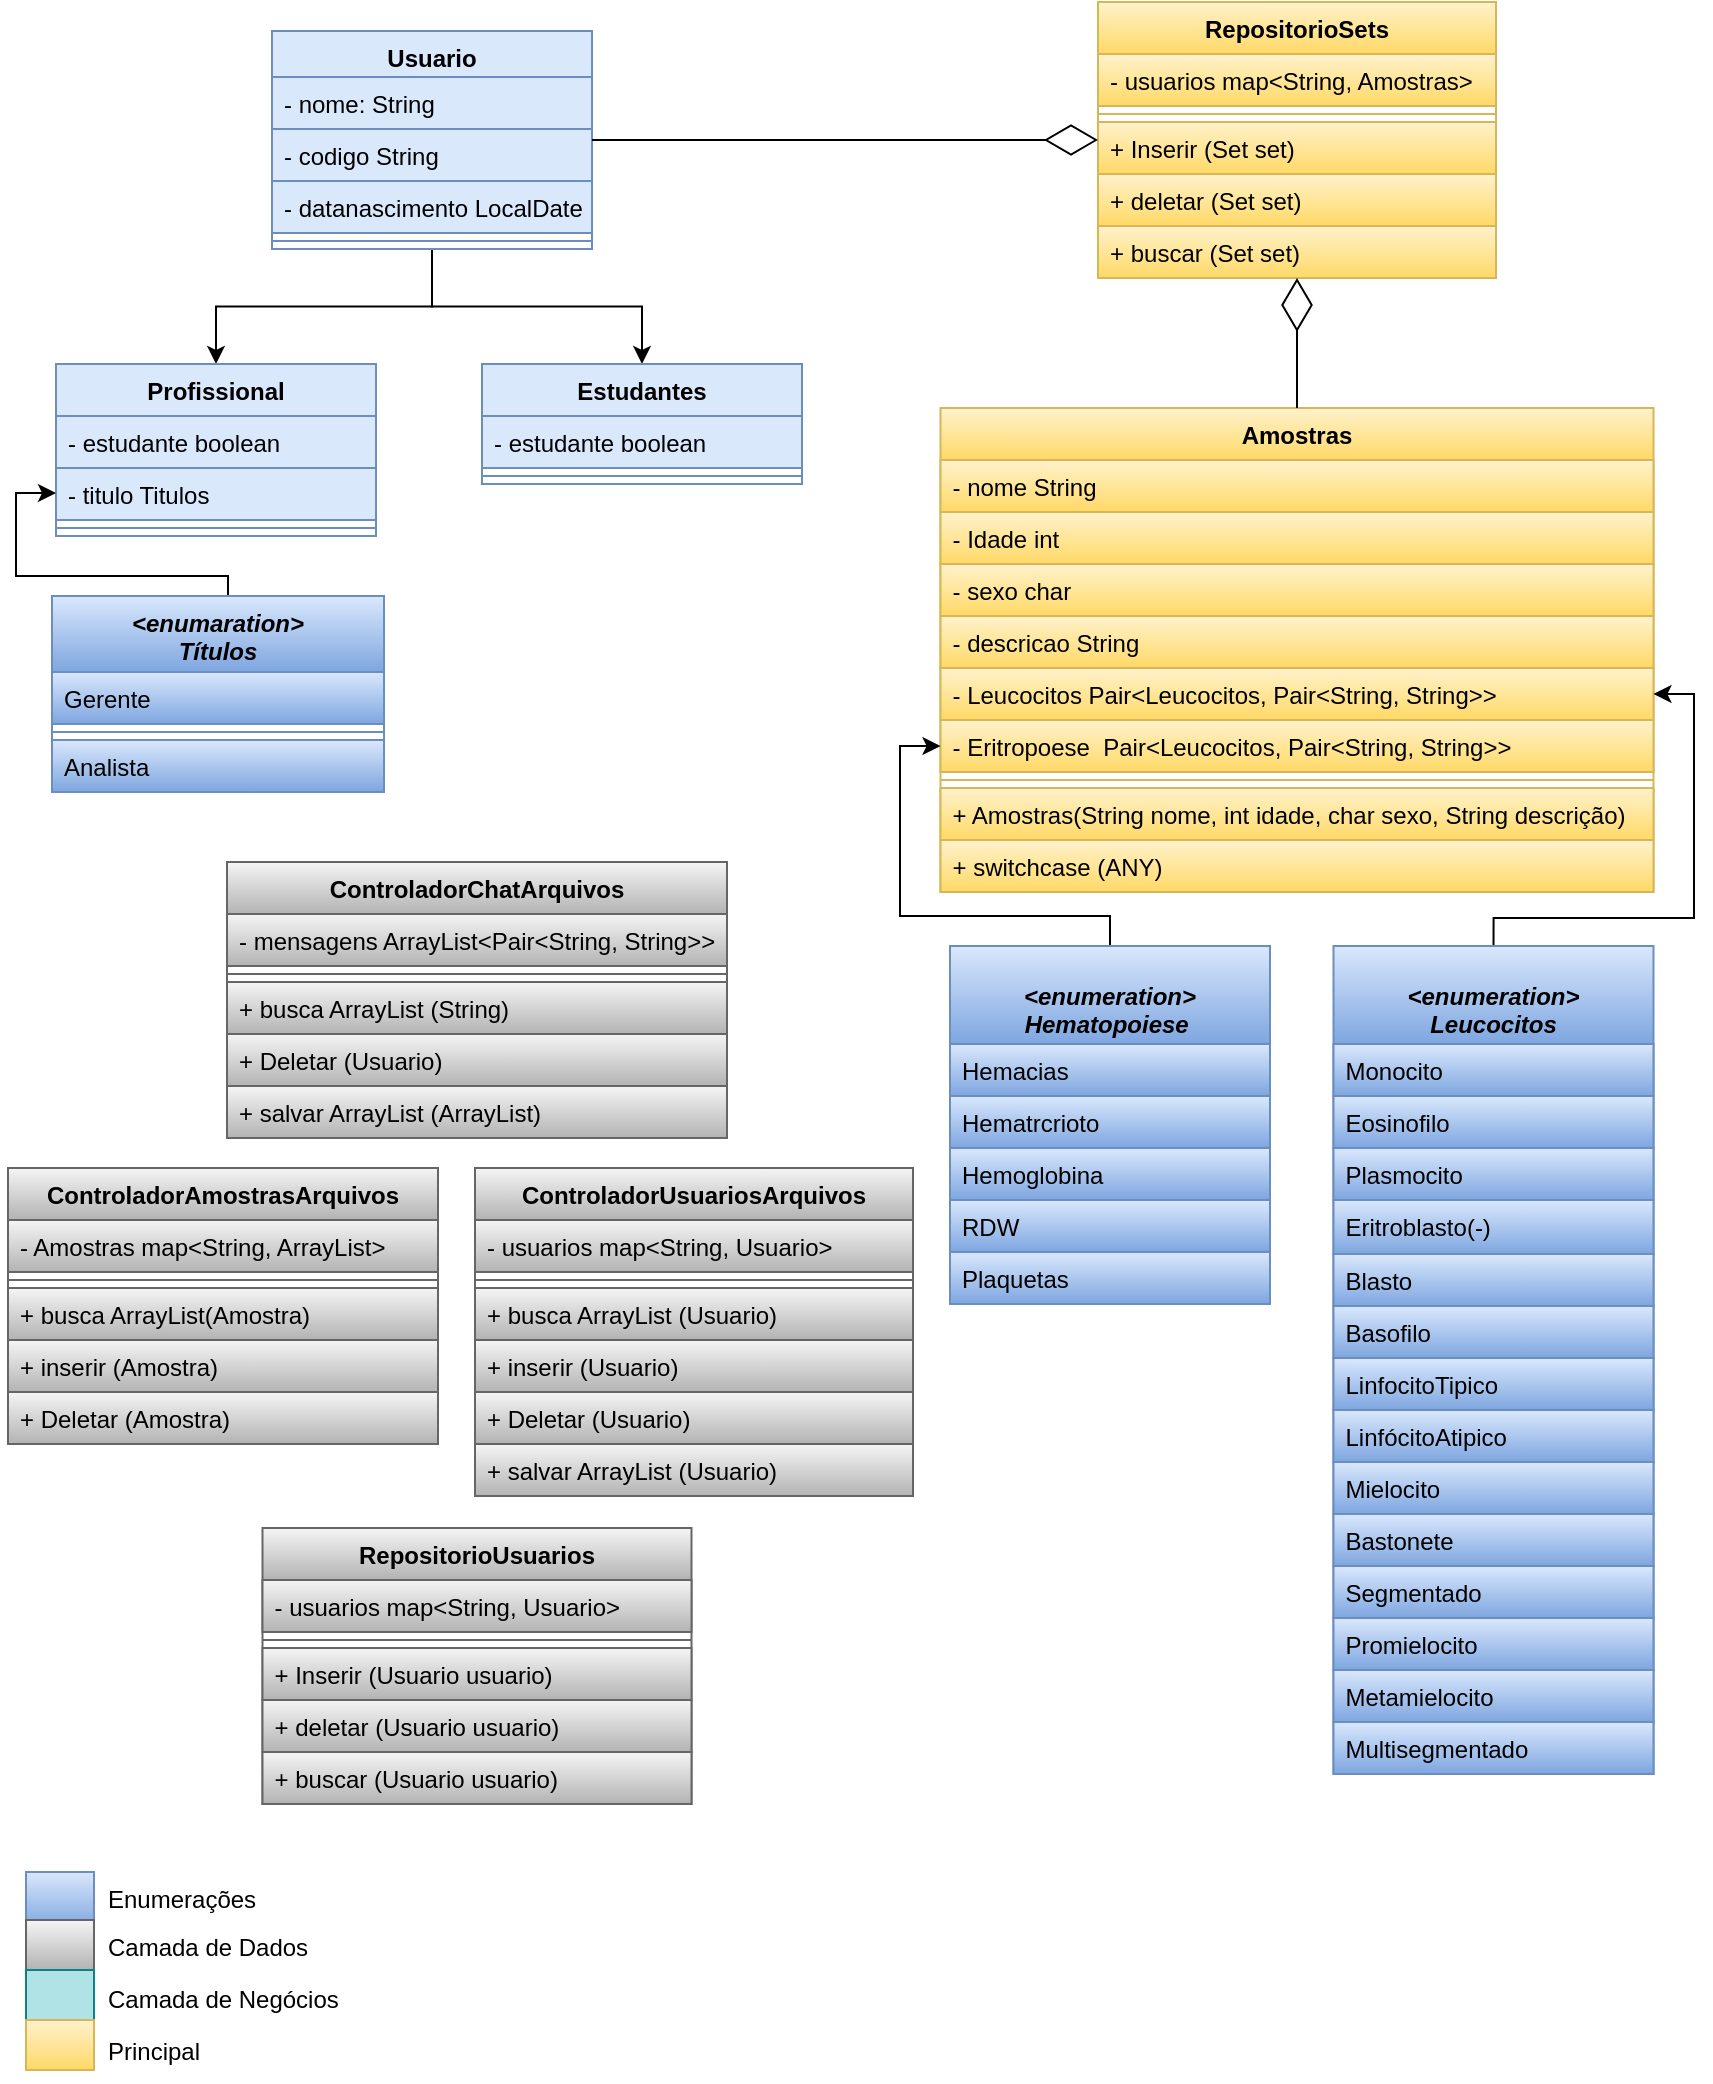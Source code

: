 <mxfile version="17.4.6" type="device"><diagram name="Page-1" id="c4acf3e9-155e-7222-9cf6-157b1a14988f"><mxGraphModel dx="3354" dy="904" grid="0" gridSize="10" guides="1" tooltips="1" connect="1" arrows="1" fold="1" page="1" pageScale="1" pageWidth="850" pageHeight="1100" background="none" math="0" shadow="0"><root><mxCell id="0"/><mxCell id="1" parent="0"/><mxCell id="tBO6AzUL5oFz3pyMH_3W-1" style="edgeStyle=orthogonalEdgeStyle;rounded=0;orthogonalLoop=1;jettySize=auto;html=1;exitX=0.5;exitY=1;exitDx=0;exitDy=0;entryX=0.5;entryY=0;entryDx=0;entryDy=0;" edge="1" parent="1" source="GIiCDXgsUAsSO3MfC4Dt-1" target="GIiCDXgsUAsSO3MfC4Dt-17"><mxGeometry relative="1" as="geometry"/></mxCell><mxCell id="tBO6AzUL5oFz3pyMH_3W-2" style="edgeStyle=orthogonalEdgeStyle;rounded=0;orthogonalLoop=1;jettySize=auto;html=1;exitX=0.5;exitY=1;exitDx=0;exitDy=0;entryX=0.5;entryY=0;entryDx=0;entryDy=0;" edge="1" parent="1" source="GIiCDXgsUAsSO3MfC4Dt-1" target="GIiCDXgsUAsSO3MfC4Dt-12"><mxGeometry relative="1" as="geometry"/></mxCell><mxCell id="GIiCDXgsUAsSO3MfC4Dt-1" value="Usuario" style="swimlane;fontStyle=1;align=center;verticalAlign=top;childLayout=stackLayout;horizontal=1;startSize=23;horizontalStack=0;resizeParent=1;resizeParentMax=0;resizeLast=0;collapsible=1;marginBottom=0;fillColor=#dae8fc;strokeColor=#6c8ebf;" parent="1" vertex="1"><mxGeometry x="-718" y="59.5" width="160" height="109" as="geometry"><mxRectangle x="50" y="507" width="80" height="26" as="alternateBounds"/></mxGeometry></mxCell><mxCell id="GIiCDXgsUAsSO3MfC4Dt-2" value="- nome: String" style="text;align=left;verticalAlign=top;spacingLeft=4;spacingRight=4;overflow=hidden;rotatable=0;points=[[0,0.5],[1,0.5]];portConstraint=eastwest;fillColor=#dae8fc;shadow=0;strokeColor=#6c8ebf;" parent="GIiCDXgsUAsSO3MfC4Dt-1" vertex="1"><mxGeometry y="23" width="160" height="26" as="geometry"/></mxCell><mxCell id="GIiCDXgsUAsSO3MfC4Dt-6" value="- codigo String" style="text;strokeColor=#6c8ebf;fillColor=#dae8fc;align=left;verticalAlign=top;spacingLeft=4;spacingRight=4;overflow=hidden;rotatable=0;points=[[0,0.5],[1,0.5]];portConstraint=eastwest;" parent="GIiCDXgsUAsSO3MfC4Dt-1" vertex="1"><mxGeometry y="49" width="160" height="26" as="geometry"/></mxCell><mxCell id="GIiCDXgsUAsSO3MfC4Dt-7" value="- datanascimento LocalDate" style="text;strokeColor=#6c8ebf;fillColor=#dae8fc;align=left;verticalAlign=top;spacingLeft=4;spacingRight=4;overflow=hidden;rotatable=0;points=[[0,0.5],[1,0.5]];portConstraint=eastwest;" parent="GIiCDXgsUAsSO3MfC4Dt-1" vertex="1"><mxGeometry y="75" width="160" height="26" as="geometry"/></mxCell><mxCell id="GIiCDXgsUAsSO3MfC4Dt-3" value="" style="line;strokeWidth=1;fillColor=#dae8fc;align=left;verticalAlign=middle;spacingTop=-1;spacingLeft=3;spacingRight=3;rotatable=0;labelPosition=right;points=[];portConstraint=eastwest;strokeColor=#6c8ebf;" parent="GIiCDXgsUAsSO3MfC4Dt-1" vertex="1"><mxGeometry y="101" width="160" height="8" as="geometry"/></mxCell><mxCell id="GIiCDXgsUAsSO3MfC4Dt-12" value="Estudantes" style="swimlane;fontStyle=1;align=center;verticalAlign=top;childLayout=stackLayout;horizontal=1;startSize=26;horizontalStack=0;resizeParent=1;resizeParentMax=0;resizeLast=0;collapsible=1;marginBottom=0;shadow=0;fillColor=#dae8fc;strokeColor=#6c8ebf;" parent="1" vertex="1"><mxGeometry x="-613" y="226" width="160" height="60" as="geometry"/></mxCell><mxCell id="GIiCDXgsUAsSO3MfC4Dt-13" value="- estudante boolean" style="text;strokeColor=#6c8ebf;fillColor=#dae8fc;align=left;verticalAlign=top;spacingLeft=4;spacingRight=4;overflow=hidden;rotatable=0;points=[[0,0.5],[1,0.5]];portConstraint=eastwest;shadow=0;" parent="GIiCDXgsUAsSO3MfC4Dt-12" vertex="1"><mxGeometry y="26" width="160" height="26" as="geometry"/></mxCell><mxCell id="GIiCDXgsUAsSO3MfC4Dt-14" value="" style="line;strokeWidth=1;fillColor=#dae8fc;align=left;verticalAlign=middle;spacingTop=-1;spacingLeft=3;spacingRight=3;rotatable=0;labelPosition=right;points=[];portConstraint=eastwest;shadow=0;strokeColor=#6c8ebf;" parent="GIiCDXgsUAsSO3MfC4Dt-12" vertex="1"><mxGeometry y="52" width="160" height="8" as="geometry"/></mxCell><mxCell id="GIiCDXgsUAsSO3MfC4Dt-23" value="Amostras&#10;" style="swimlane;fontStyle=1;align=center;verticalAlign=top;childLayout=stackLayout;horizontal=1;startSize=26;horizontalStack=0;resizeParent=1;resizeParentMax=0;resizeLast=0;collapsible=1;marginBottom=0;shadow=0;fillColor=#fff2cc;gradientColor=#ffd966;strokeColor=#d6b656;" parent="1" vertex="1"><mxGeometry x="-383.75" y="248" width="356.5" height="242" as="geometry"/></mxCell><mxCell id="GIiCDXgsUAsSO3MfC4Dt-24" value="- nome String&#10;" style="text;strokeColor=#d6b656;fillColor=#fff2cc;align=left;verticalAlign=top;spacingLeft=4;spacingRight=4;overflow=hidden;rotatable=0;points=[[0,0.5],[1,0.5]];portConstraint=eastwest;shadow=0;gradientColor=#ffd966;" parent="GIiCDXgsUAsSO3MfC4Dt-23" vertex="1"><mxGeometry y="26" width="356.5" height="26" as="geometry"/></mxCell><mxCell id="fP2NmQQNGqeW-H18xXMQ-36" value="- Idade int&#10;" style="text;strokeColor=#d6b656;fillColor=#fff2cc;align=left;verticalAlign=top;spacingLeft=4;spacingRight=4;overflow=hidden;rotatable=0;points=[[0,0.5],[1,0.5]];portConstraint=eastwest;shadow=0;gradientColor=#ffd966;" parent="GIiCDXgsUAsSO3MfC4Dt-23" vertex="1"><mxGeometry y="52" width="356.5" height="26" as="geometry"/></mxCell><mxCell id="fP2NmQQNGqeW-H18xXMQ-37" value="- sexo char" style="text;strokeColor=#d6b656;fillColor=#fff2cc;align=left;verticalAlign=top;spacingLeft=4;spacingRight=4;overflow=hidden;rotatable=0;points=[[0,0.5],[1,0.5]];portConstraint=eastwest;shadow=0;gradientColor=#ffd966;" parent="GIiCDXgsUAsSO3MfC4Dt-23" vertex="1"><mxGeometry y="78" width="356.5" height="26" as="geometry"/></mxCell><mxCell id="GIiCDXgsUAsSO3MfC4Dt-28" value="- descricao String&#10;" style="text;strokeColor=#d6b656;fillColor=#fff2cc;align=left;verticalAlign=top;spacingLeft=4;spacingRight=4;overflow=hidden;rotatable=0;points=[[0,0.5],[1,0.5]];portConstraint=eastwest;shadow=0;gradientColor=#ffd966;" parent="GIiCDXgsUAsSO3MfC4Dt-23" vertex="1"><mxGeometry y="104" width="356.5" height="26" as="geometry"/></mxCell><mxCell id="fP2NmQQNGqeW-H18xXMQ-39" value="- Leucocitos Pair&lt;Leucocitos, Pair&lt;String, String&gt;&gt;&#10;" style="text;strokeColor=#d6b656;fillColor=#fff2cc;align=left;verticalAlign=top;spacingLeft=4;spacingRight=4;overflow=hidden;rotatable=0;points=[[0,0.5],[1,0.5]];portConstraint=eastwest;shadow=0;gradientColor=#ffd966;" parent="GIiCDXgsUAsSO3MfC4Dt-23" vertex="1"><mxGeometry y="130" width="356.5" height="26" as="geometry"/></mxCell><mxCell id="fP2NmQQNGqeW-H18xXMQ-194" value="- Eritropoese  Pair&lt;Leucocitos, Pair&lt;String, String&gt;&gt;&#10;" style="text;strokeColor=#d6b656;fillColor=#fff2cc;align=left;verticalAlign=top;spacingLeft=4;spacingRight=4;overflow=hidden;rotatable=0;points=[[0,0.5],[1,0.5]];portConstraint=eastwest;shadow=0;gradientColor=#ffd966;" parent="GIiCDXgsUAsSO3MfC4Dt-23" vertex="1"><mxGeometry y="156" width="356.5" height="26" as="geometry"/></mxCell><mxCell id="GIiCDXgsUAsSO3MfC4Dt-25" value="" style="line;strokeWidth=1;fillColor=#fff2cc;align=left;verticalAlign=middle;spacingTop=-1;spacingLeft=3;spacingRight=3;rotatable=0;labelPosition=right;points=[];portConstraint=eastwest;shadow=0;gradientColor=#ffd966;strokeColor=#d6b656;" parent="GIiCDXgsUAsSO3MfC4Dt-23" vertex="1"><mxGeometry y="182" width="356.5" height="8" as="geometry"/></mxCell><mxCell id="fP2NmQQNGqeW-H18xXMQ-169" value="+ Amostras(String nome, int idade, char sexo, String descrição)" style="text;strokeColor=#d6b656;fillColor=#fff2cc;align=left;verticalAlign=top;spacingLeft=4;spacingRight=4;overflow=hidden;rotatable=0;points=[[0,0.5],[1,0.5]];portConstraint=eastwest;shadow=0;gradientColor=#ffd966;" parent="GIiCDXgsUAsSO3MfC4Dt-23" vertex="1"><mxGeometry y="190" width="356.5" height="26" as="geometry"/></mxCell><mxCell id="fP2NmQQNGqeW-H18xXMQ-213" value="+ switchcase (ANY)" style="text;strokeColor=#d6b656;fillColor=#fff2cc;align=left;verticalAlign=top;spacingLeft=4;spacingRight=4;overflow=hidden;rotatable=0;points=[[0,0.5],[1,0.5]];portConstraint=eastwest;shadow=0;gradientColor=#ffd966;" parent="GIiCDXgsUAsSO3MfC4Dt-23" vertex="1"><mxGeometry y="216" width="356.5" height="26" as="geometry"/></mxCell><mxCell id="GIiCDXgsUAsSO3MfC4Dt-82" value="RepositorioUsuarios" style="swimlane;fontStyle=1;align=center;verticalAlign=top;childLayout=stackLayout;horizontal=1;startSize=26;horizontalStack=0;resizeParent=1;resizeParentMax=0;resizeLast=0;collapsible=1;marginBottom=0;shadow=0;fillColor=#f5f5f5;gradientColor=#b3b3b3;strokeColor=#666666;" parent="1" vertex="1"><mxGeometry x="-722.75" y="808" width="214.5" height="138" as="geometry"/></mxCell><mxCell id="GIiCDXgsUAsSO3MfC4Dt-83" value="- usuarios map&lt;String, Usuario&gt;" style="text;strokeColor=#666666;fillColor=#f5f5f5;align=left;verticalAlign=top;spacingLeft=4;spacingRight=4;overflow=hidden;rotatable=0;points=[[0,0.5],[1,0.5]];portConstraint=eastwest;shadow=0;gradientColor=#b3b3b3;" parent="GIiCDXgsUAsSO3MfC4Dt-82" vertex="1"><mxGeometry y="26" width="214.5" height="26" as="geometry"/></mxCell><mxCell id="GIiCDXgsUAsSO3MfC4Dt-84" value="" style="line;strokeWidth=1;fillColor=#f5f5f5;align=left;verticalAlign=middle;spacingTop=-1;spacingLeft=3;spacingRight=3;rotatable=0;labelPosition=right;points=[];portConstraint=eastwest;shadow=0;gradientColor=#b3b3b3;strokeColor=#666666;" parent="GIiCDXgsUAsSO3MfC4Dt-82" vertex="1"><mxGeometry y="52" width="214.5" height="8" as="geometry"/></mxCell><mxCell id="GIiCDXgsUAsSO3MfC4Dt-85" value="+ Inserir (Usuario usuario)" style="text;strokeColor=#666666;fillColor=#f5f5f5;align=left;verticalAlign=top;spacingLeft=4;spacingRight=4;overflow=hidden;rotatable=0;points=[[0,0.5],[1,0.5]];portConstraint=eastwest;shadow=0;gradientColor=#b3b3b3;" parent="GIiCDXgsUAsSO3MfC4Dt-82" vertex="1"><mxGeometry y="60" width="214.5" height="26" as="geometry"/></mxCell><mxCell id="GIiCDXgsUAsSO3MfC4Dt-86" value="+ deletar (Usuario usuario)" style="text;strokeColor=#666666;fillColor=#f5f5f5;align=left;verticalAlign=top;spacingLeft=4;spacingRight=4;overflow=hidden;rotatable=0;points=[[0,0.5],[1,0.5]];portConstraint=eastwest;shadow=0;gradientColor=#b3b3b3;" parent="GIiCDXgsUAsSO3MfC4Dt-82" vertex="1"><mxGeometry y="86" width="214.5" height="26" as="geometry"/></mxCell><mxCell id="GIiCDXgsUAsSO3MfC4Dt-87" value="+ buscar (Usuario usuario)" style="text;strokeColor=#666666;fillColor=#f5f5f5;align=left;verticalAlign=top;spacingLeft=4;spacingRight=4;overflow=hidden;rotatable=0;points=[[0,0.5],[1,0.5]];portConstraint=eastwest;shadow=0;gradientColor=#b3b3b3;" parent="GIiCDXgsUAsSO3MfC4Dt-82" vertex="1"><mxGeometry y="112" width="214.5" height="26" as="geometry"/></mxCell><mxCell id="GIiCDXgsUAsSO3MfC4Dt-94" value="ControladorUsuariosArquivos&#10;" style="swimlane;fontStyle=1;align=center;verticalAlign=top;childLayout=stackLayout;horizontal=1;startSize=26;horizontalStack=0;resizeParent=1;resizeParentMax=0;resizeLast=0;collapsible=1;marginBottom=0;shadow=0;fillColor=#f5f5f5;gradientColor=#b3b3b3;strokeColor=#666666;" parent="1" vertex="1"><mxGeometry x="-616.5" y="628" width="219" height="164" as="geometry"/></mxCell><mxCell id="GIiCDXgsUAsSO3MfC4Dt-95" value="- usuarios map&lt;String, Usuario&gt;" style="text;strokeColor=#666666;fillColor=#f5f5f5;align=left;verticalAlign=top;spacingLeft=4;spacingRight=4;overflow=hidden;rotatable=0;points=[[0,0.5],[1,0.5]];portConstraint=eastwest;shadow=0;gradientColor=#b3b3b3;" parent="GIiCDXgsUAsSO3MfC4Dt-94" vertex="1"><mxGeometry y="26" width="219" height="26" as="geometry"/></mxCell><mxCell id="GIiCDXgsUAsSO3MfC4Dt-96" value="" style="line;strokeWidth=1;fillColor=#f5f5f5;align=left;verticalAlign=middle;spacingTop=-1;spacingLeft=3;spacingRight=3;rotatable=0;labelPosition=right;points=[];portConstraint=eastwest;shadow=0;gradientColor=#b3b3b3;strokeColor=#666666;" parent="GIiCDXgsUAsSO3MfC4Dt-94" vertex="1"><mxGeometry y="52" width="219" height="8" as="geometry"/></mxCell><mxCell id="GIiCDXgsUAsSO3MfC4Dt-97" value="+ busca ArrayList (Usuario)" style="text;strokeColor=#666666;fillColor=#f5f5f5;align=left;verticalAlign=top;spacingLeft=4;spacingRight=4;overflow=hidden;rotatable=0;points=[[0,0.5],[1,0.5]];portConstraint=eastwest;shadow=0;gradientColor=#b3b3b3;" parent="GIiCDXgsUAsSO3MfC4Dt-94" vertex="1"><mxGeometry y="60" width="219" height="26" as="geometry"/></mxCell><mxCell id="fP2NmQQNGqeW-H18xXMQ-215" value="+ inserir (Usuario)" style="text;strokeColor=#666666;fillColor=#f5f5f5;align=left;verticalAlign=top;spacingLeft=4;spacingRight=4;overflow=hidden;rotatable=0;points=[[0,0.5],[1,0.5]];portConstraint=eastwest;shadow=0;gradientColor=#b3b3b3;" parent="GIiCDXgsUAsSO3MfC4Dt-94" vertex="1"><mxGeometry y="86" width="219" height="26" as="geometry"/></mxCell><mxCell id="GIiCDXgsUAsSO3MfC4Dt-107" value="+ Deletar (Usuario)" style="text;strokeColor=#666666;fillColor=#f5f5f5;align=left;verticalAlign=top;spacingLeft=4;spacingRight=4;overflow=hidden;rotatable=0;points=[[0,0.5],[1,0.5]];portConstraint=eastwest;shadow=0;gradientColor=#b3b3b3;" parent="GIiCDXgsUAsSO3MfC4Dt-94" vertex="1"><mxGeometry y="112" width="219" height="26" as="geometry"/></mxCell><mxCell id="4cIf6INTC9tNzs6mba1a-5" value="+ salvar ArrayList (Usuario)" style="text;strokeColor=#666666;fillColor=#f5f5f5;align=left;verticalAlign=top;spacingLeft=4;spacingRight=4;overflow=hidden;rotatable=0;points=[[0,0.5],[1,0.5]];portConstraint=eastwest;shadow=0;gradientColor=#b3b3b3;" parent="GIiCDXgsUAsSO3MfC4Dt-94" vertex="1"><mxGeometry y="138" width="219" height="26" as="geometry"/></mxCell><mxCell id="GIiCDXgsUAsSO3MfC4Dt-108" value="RepositorioSets" style="swimlane;fontStyle=1;align=center;verticalAlign=top;childLayout=stackLayout;horizontal=1;startSize=26;horizontalStack=0;resizeParent=1;resizeParentMax=0;resizeLast=0;collapsible=1;marginBottom=0;shadow=0;fillColor=#fff2cc;gradientColor=#ffd966;strokeColor=#d6b656;" parent="1" vertex="1"><mxGeometry x="-305" y="45" width="199" height="138" as="geometry"/></mxCell><mxCell id="GIiCDXgsUAsSO3MfC4Dt-109" value="- usuarios map&lt;String, Amostras&gt;" style="text;strokeColor=#d6b656;fillColor=#fff2cc;align=left;verticalAlign=top;spacingLeft=4;spacingRight=4;overflow=hidden;rotatable=0;points=[[0,0.5],[1,0.5]];portConstraint=eastwest;shadow=0;gradientColor=#ffd966;" parent="GIiCDXgsUAsSO3MfC4Dt-108" vertex="1"><mxGeometry y="26" width="199" height="26" as="geometry"/></mxCell><mxCell id="GIiCDXgsUAsSO3MfC4Dt-110" value="" style="line;strokeWidth=1;fillColor=#fff2cc;align=left;verticalAlign=middle;spacingTop=-1;spacingLeft=3;spacingRight=3;rotatable=0;labelPosition=right;points=[];portConstraint=eastwest;shadow=0;gradientColor=#ffd966;strokeColor=#d6b656;" parent="GIiCDXgsUAsSO3MfC4Dt-108" vertex="1"><mxGeometry y="52" width="199" height="8" as="geometry"/></mxCell><mxCell id="GIiCDXgsUAsSO3MfC4Dt-111" value="+ Inserir (Set set)" style="text;strokeColor=#d6b656;fillColor=#fff2cc;align=left;verticalAlign=top;spacingLeft=4;spacingRight=4;overflow=hidden;rotatable=0;points=[[0,0.5],[1,0.5]];portConstraint=eastwest;shadow=0;gradientColor=#ffd966;" parent="GIiCDXgsUAsSO3MfC4Dt-108" vertex="1"><mxGeometry y="60" width="199" height="26" as="geometry"/></mxCell><mxCell id="GIiCDXgsUAsSO3MfC4Dt-112" value="+ deletar (Set set)" style="text;strokeColor=#d6b656;fillColor=#fff2cc;align=left;verticalAlign=top;spacingLeft=4;spacingRight=4;overflow=hidden;rotatable=0;points=[[0,0.5],[1,0.5]];portConstraint=eastwest;shadow=0;gradientColor=#ffd966;" parent="GIiCDXgsUAsSO3MfC4Dt-108" vertex="1"><mxGeometry y="86" width="199" height="26" as="geometry"/></mxCell><mxCell id="GIiCDXgsUAsSO3MfC4Dt-113" value="+ buscar (Set set)" style="text;strokeColor=#d6b656;fillColor=#fff2cc;align=left;verticalAlign=top;spacingLeft=4;spacingRight=4;overflow=hidden;rotatable=0;points=[[0,0.5],[1,0.5]];portConstraint=eastwest;shadow=0;gradientColor=#ffd966;" parent="GIiCDXgsUAsSO3MfC4Dt-108" vertex="1"><mxGeometry y="112" width="199" height="26" as="geometry"/></mxCell><mxCell id="GIiCDXgsUAsSO3MfC4Dt-119" value="ControladorAmostrasArquivos&#10;" style="swimlane;fontStyle=1;align=center;verticalAlign=top;childLayout=stackLayout;horizontal=1;startSize=26;horizontalStack=0;resizeParent=1;resizeParentMax=0;resizeLast=0;collapsible=1;marginBottom=0;shadow=0;fillColor=#f5f5f5;gradientColor=#b3b3b3;strokeColor=#666666;" parent="1" vertex="1"><mxGeometry x="-850" y="628" width="215" height="138" as="geometry"/></mxCell><mxCell id="GIiCDXgsUAsSO3MfC4Dt-120" value="- Amostras map&lt;String, ArrayList&gt;" style="text;strokeColor=#666666;fillColor=#f5f5f5;align=left;verticalAlign=top;spacingLeft=4;spacingRight=4;overflow=hidden;rotatable=0;points=[[0,0.5],[1,0.5]];portConstraint=eastwest;shadow=0;gradientColor=#b3b3b3;" parent="GIiCDXgsUAsSO3MfC4Dt-119" vertex="1"><mxGeometry y="26" width="215" height="26" as="geometry"/></mxCell><mxCell id="GIiCDXgsUAsSO3MfC4Dt-121" value="" style="line;strokeWidth=1;fillColor=#f5f5f5;align=left;verticalAlign=middle;spacingTop=-1;spacingLeft=3;spacingRight=3;rotatable=0;labelPosition=right;points=[];portConstraint=eastwest;shadow=0;gradientColor=#b3b3b3;strokeColor=#666666;" parent="GIiCDXgsUAsSO3MfC4Dt-119" vertex="1"><mxGeometry y="52" width="215" height="8" as="geometry"/></mxCell><mxCell id="GIiCDXgsUAsSO3MfC4Dt-122" value="+ busca ArrayList(Amostra)" style="text;strokeColor=#666666;fillColor=#f5f5f5;align=left;verticalAlign=top;spacingLeft=4;spacingRight=4;overflow=hidden;rotatable=0;points=[[0,0.5],[1,0.5]];portConstraint=eastwest;shadow=0;gradientColor=#b3b3b3;" parent="GIiCDXgsUAsSO3MfC4Dt-119" vertex="1"><mxGeometry y="60" width="215" height="26" as="geometry"/></mxCell><mxCell id="GIiCDXgsUAsSO3MfC4Dt-123" value="+ inserir (Amostra)" style="text;strokeColor=#666666;fillColor=#f5f5f5;align=left;verticalAlign=top;spacingLeft=4;spacingRight=4;overflow=hidden;rotatable=0;points=[[0,0.5],[1,0.5]];portConstraint=eastwest;shadow=0;gradientColor=#b3b3b3;" parent="GIiCDXgsUAsSO3MfC4Dt-119" vertex="1"><mxGeometry y="86" width="215" height="26" as="geometry"/></mxCell><mxCell id="fP2NmQQNGqeW-H18xXMQ-214" value="+ Deletar (Amostra)" style="text;strokeColor=#666666;fillColor=#f5f5f5;align=left;verticalAlign=top;spacingLeft=4;spacingRight=4;overflow=hidden;rotatable=0;points=[[0,0.5],[1,0.5]];portConstraint=eastwest;shadow=0;gradientColor=#b3b3b3;" parent="GIiCDXgsUAsSO3MfC4Dt-119" vertex="1"><mxGeometry y="112" width="215" height="26" as="geometry"/></mxCell><mxCell id="wb7fAY1XNCPEgNLphyo4-92" style="edgeStyle=orthogonalEdgeStyle;rounded=0;orthogonalLoop=1;jettySize=auto;html=1;startArrow=none;fillColor=#f8cecc;strokeColor=#b85450;" parent="1" edge="1"><mxGeometry relative="1" as="geometry"><mxPoint x="-588.966" y="658" as="targetPoint"/></mxGeometry></mxCell><mxCell id="GIiCDXgsUAsSO3MfC4Dt-17" value="Profissional" style="swimlane;fontStyle=1;align=center;verticalAlign=top;childLayout=stackLayout;horizontal=1;startSize=26;horizontalStack=0;resizeParent=1;resizeParentMax=0;resizeLast=0;collapsible=1;marginBottom=0;shadow=0;fillColor=#dae8fc;strokeColor=#6c8ebf;" parent="1" vertex="1"><mxGeometry x="-826" y="226" width="160" height="86" as="geometry"/></mxCell><mxCell id="GIiCDXgsUAsSO3MfC4Dt-18" value="- estudante boolean" style="text;strokeColor=#6c8ebf;fillColor=#dae8fc;align=left;verticalAlign=top;spacingLeft=4;spacingRight=4;overflow=hidden;rotatable=0;points=[[0,0.5],[1,0.5]];portConstraint=eastwest;shadow=0;" parent="GIiCDXgsUAsSO3MfC4Dt-17" vertex="1"><mxGeometry y="26" width="160" height="26" as="geometry"/></mxCell><mxCell id="fP2NmQQNGqeW-H18xXMQ-201" value="- titulo Titulos" style="text;strokeColor=#6c8ebf;fillColor=#dae8fc;align=left;verticalAlign=top;spacingLeft=4;spacingRight=4;overflow=hidden;rotatable=0;points=[[0,0.5],[1,0.5]];portConstraint=eastwest;shadow=0;" parent="GIiCDXgsUAsSO3MfC4Dt-17" vertex="1"><mxGeometry y="52" width="160" height="26" as="geometry"/></mxCell><mxCell id="GIiCDXgsUAsSO3MfC4Dt-19" value="" style="line;strokeWidth=1;fillColor=#dae8fc;align=left;verticalAlign=middle;spacingTop=-1;spacingLeft=3;spacingRight=3;rotatable=0;labelPosition=right;points=[];portConstraint=eastwest;shadow=0;strokeColor=#6c8ebf;" parent="GIiCDXgsUAsSO3MfC4Dt-17" vertex="1"><mxGeometry y="78" width="160" height="8" as="geometry"/></mxCell><mxCell id="tBO6AzUL5oFz3pyMH_3W-4" style="edgeStyle=orthogonalEdgeStyle;rounded=0;orthogonalLoop=1;jettySize=auto;html=1;exitX=0.5;exitY=0;exitDx=0;exitDy=0;entryX=1;entryY=0.5;entryDx=0;entryDy=0;" edge="1" parent="1" source="fP2NmQQNGqeW-H18xXMQ-9" target="fP2NmQQNGqeW-H18xXMQ-39"><mxGeometry relative="1" as="geometry"><Array as="points"><mxPoint x="-107" y="503"/><mxPoint x="-7" y="503"/><mxPoint x="-7" y="391"/></Array></mxGeometry></mxCell><mxCell id="fP2NmQQNGqeW-H18xXMQ-9" value="&#10;&lt;enumeration&gt;&#10;Leucocitos" style="swimlane;fontStyle=3;childLayout=stackLayout;horizontal=1;startSize=49;fillColor=#dae8fc;horizontalStack=0;resizeParent=1;resizeParentMax=0;resizeLast=0;collapsible=1;marginBottom=0;strokeColor=#6c8ebf;gradientColor=#7ea6e0;" parent="1" vertex="1"><mxGeometry x="-187.25" y="517" width="160" height="414" as="geometry"><mxRectangle x="-118" y="459" width="113" height="49" as="alternateBounds"/></mxGeometry></mxCell><mxCell id="fP2NmQQNGqeW-H18xXMQ-10" value="Monocito&#10;&#10;&lt;br style=&quot;padding: 0px; margin: 0px; color: rgb(0, 0, 0); font-family: helvetica; font-size: 12px; font-style: italic; font-weight: 700; letter-spacing: normal; text-align: center; text-indent: 0px; text-transform: none; word-spacing: 0px; background-color: rgb(248, 249, 250);&quot;&gt;&lt;span style=&quot;color: rgb(0, 0, 0); font-family: helvetica; font-size: 12px; font-style: italic; font-weight: 700; letter-spacing: normal; text-align: center; text-indent: 0px; text-transform: none; word-spacing: 0px; background-color: rgb(248, 249, 250); display: inline; float: none;&quot;&gt;&amp;lt;enumeration&amp;gt;&lt;/span&gt;&lt;br style=&quot;padding: 0px; margin: 0px; color: rgb(0, 0, 0); font-family: helvetica; font-size: 12px; font-style: italic; font-weight: 700; letter-spacing: normal; text-align: center; text-indent: 0px; text-transform: none; word-spacing: 0px; background-color: rgb(248, 249, 250);&quot;&gt;&lt;span style=&quot;color: rgb(0, 0, 0); font-family: helvetica; font-size: 12px; font-style: italic; font-weight: 700; letter-spacing: normal; text-align: center; text-indent: 0px; text-transform: none; word-spacing: 0px; background-color: rgb(248, 249, 250); display: inline; float: none;&quot;&gt;Leucocitos&lt;/span&gt;&#10;&#10;" style="text;fillColor=#dae8fc;align=left;verticalAlign=top;spacingLeft=4;spacingRight=4;overflow=hidden;rotatable=0;points=[[0,0.5],[1,0.5]];portConstraint=eastwest;strokeColor=#6c8ebf;gradientColor=#7ea6e0;" parent="fP2NmQQNGqeW-H18xXMQ-9" vertex="1"><mxGeometry y="49" width="160" height="26" as="geometry"/></mxCell><mxCell id="fP2NmQQNGqeW-H18xXMQ-11" value="Eosinofilo" style="text;fillColor=#dae8fc;align=left;verticalAlign=top;spacingLeft=4;spacingRight=4;overflow=hidden;rotatable=0;points=[[0,0.5],[1,0.5]];portConstraint=eastwest;strokeColor=#6c8ebf;gradientColor=#7ea6e0;" parent="fP2NmQQNGqeW-H18xXMQ-9" vertex="1"><mxGeometry y="75" width="160" height="26" as="geometry"/></mxCell><mxCell id="fP2NmQQNGqeW-H18xXMQ-12" value="Plasmocito" style="text;fillColor=#dae8fc;align=left;verticalAlign=top;spacingLeft=4;spacingRight=4;overflow=hidden;rotatable=0;points=[[0,0.5],[1,0.5]];portConstraint=eastwest;strokeColor=#6c8ebf;gradientColor=#7ea6e0;" parent="fP2NmQQNGqeW-H18xXMQ-9" vertex="1"><mxGeometry y="101" width="160" height="26" as="geometry"/></mxCell><mxCell id="fP2NmQQNGqeW-H18xXMQ-13" value="Eritroblasto(-)" style="text;fillColor=#dae8fc;align=left;verticalAlign=top;spacingLeft=4;spacingRight=4;overflow=hidden;rotatable=0;points=[[0,0.5],[1,0.5]];portConstraint=eastwest;strokeColor=#6c8ebf;gradientColor=#7ea6e0;" parent="fP2NmQQNGqeW-H18xXMQ-9" vertex="1"><mxGeometry y="127" width="160" height="27" as="geometry"/></mxCell><mxCell id="fP2NmQQNGqeW-H18xXMQ-14" value="Blasto" style="text;fillColor=#dae8fc;align=left;verticalAlign=top;spacingLeft=4;spacingRight=4;overflow=hidden;rotatable=0;points=[[0,0.5],[1,0.5]];portConstraint=eastwest;strokeColor=#6c8ebf;gradientColor=#7ea6e0;" parent="fP2NmQQNGqeW-H18xXMQ-9" vertex="1"><mxGeometry y="154" width="160" height="26" as="geometry"/></mxCell><mxCell id="fP2NmQQNGqeW-H18xXMQ-16" value="Basofilo" style="text;fillColor=#dae8fc;align=left;verticalAlign=top;spacingLeft=4;spacingRight=4;overflow=hidden;rotatable=0;points=[[0,0.5],[1,0.5]];portConstraint=eastwest;strokeColor=#6c8ebf;gradientColor=#7ea6e0;" parent="fP2NmQQNGqeW-H18xXMQ-9" vertex="1"><mxGeometry y="180" width="160" height="26" as="geometry"/></mxCell><mxCell id="fP2NmQQNGqeW-H18xXMQ-19" value="LinfocitoTipico" style="text;fillColor=#dae8fc;align=left;verticalAlign=top;spacingLeft=4;spacingRight=4;overflow=hidden;rotatable=0;points=[[0,0.5],[1,0.5]];portConstraint=eastwest;strokeColor=#6c8ebf;gradientColor=#7ea6e0;" parent="fP2NmQQNGqeW-H18xXMQ-9" vertex="1"><mxGeometry y="206" width="160" height="26" as="geometry"/></mxCell><mxCell id="fP2NmQQNGqeW-H18xXMQ-20" value="LinfócitoAtipico" style="text;fillColor=#dae8fc;align=left;verticalAlign=top;spacingLeft=4;spacingRight=4;overflow=hidden;rotatable=0;points=[[0,0.5],[1,0.5]];portConstraint=eastwest;strokeColor=#6c8ebf;gradientColor=#7ea6e0;" parent="fP2NmQQNGqeW-H18xXMQ-9" vertex="1"><mxGeometry y="232" width="160" height="26" as="geometry"/></mxCell><mxCell id="fP2NmQQNGqeW-H18xXMQ-21" value="Mielocito&#10;&#10;&lt;span style=&quot;color: rgb(0, 0, 0); font-family: helvetica; font-size: 12px; font-style: normal; font-weight: 700; letter-spacing: normal; text-align: center; text-indent: 0px; text-transform: none; word-spacing: 0px; background-color: rgb(248, 249, 250); display: inline; float: none;&quot;&gt;Bastonete&lt;/span&gt;&#10;&#10;" style="text;fillColor=#dae8fc;align=left;verticalAlign=top;spacingLeft=4;spacingRight=4;overflow=hidden;rotatable=0;points=[[0,0.5],[1,0.5]];portConstraint=eastwest;strokeColor=#6c8ebf;gradientColor=#7ea6e0;" parent="fP2NmQQNGqeW-H18xXMQ-9" vertex="1"><mxGeometry y="258" width="160" height="26" as="geometry"/></mxCell><mxCell id="fP2NmQQNGqeW-H18xXMQ-22" value="Bastonete" style="text;fillColor=#dae8fc;align=left;verticalAlign=top;spacingLeft=4;spacingRight=4;overflow=hidden;rotatable=0;points=[[0,0.5],[1,0.5]];portConstraint=eastwest;strokeColor=#6c8ebf;gradientColor=#7ea6e0;" parent="fP2NmQQNGqeW-H18xXMQ-9" vertex="1"><mxGeometry y="284" width="160" height="26" as="geometry"/></mxCell><mxCell id="fP2NmQQNGqeW-H18xXMQ-24" value="Segmentado" style="text;fillColor=#dae8fc;align=left;verticalAlign=top;spacingLeft=4;spacingRight=4;overflow=hidden;rotatable=0;points=[[0,0.5],[1,0.5]];portConstraint=eastwest;strokeColor=#6c8ebf;gradientColor=#7ea6e0;" parent="fP2NmQQNGqeW-H18xXMQ-9" vertex="1"><mxGeometry y="310" width="160" height="26" as="geometry"/></mxCell><mxCell id="fP2NmQQNGqeW-H18xXMQ-25" value="Promielocito" style="text;fillColor=#dae8fc;align=left;verticalAlign=top;spacingLeft=4;spacingRight=4;overflow=hidden;rotatable=0;points=[[0,0.5],[1,0.5]];portConstraint=eastwest;strokeColor=#6c8ebf;gradientColor=#7ea6e0;" parent="fP2NmQQNGqeW-H18xXMQ-9" vertex="1"><mxGeometry y="336" width="160" height="26" as="geometry"/></mxCell><mxCell id="fP2NmQQNGqeW-H18xXMQ-26" value="Metamielocito" style="text;fillColor=#dae8fc;align=left;verticalAlign=top;spacingLeft=4;spacingRight=4;overflow=hidden;rotatable=0;points=[[0,0.5],[1,0.5]];portConstraint=eastwest;strokeColor=#6c8ebf;gradientColor=#7ea6e0;" parent="fP2NmQQNGqeW-H18xXMQ-9" vertex="1"><mxGeometry y="362" width="160" height="26" as="geometry"/></mxCell><mxCell id="fP2NmQQNGqeW-H18xXMQ-27" value="Multisegmentado&#10;" style="text;fillColor=#dae8fc;align=left;verticalAlign=top;spacingLeft=4;spacingRight=4;overflow=hidden;rotatable=0;points=[[0,0.5],[1,0.5]];portConstraint=eastwest;strokeColor=#6c8ebf;gradientColor=#7ea6e0;" parent="fP2NmQQNGqeW-H18xXMQ-9" vertex="1"><mxGeometry y="388" width="160" height="26" as="geometry"/></mxCell><mxCell id="tBO6AzUL5oFz3pyMH_3W-3" style="edgeStyle=orthogonalEdgeStyle;rounded=0;orthogonalLoop=1;jettySize=auto;html=1;exitX=0.5;exitY=0;exitDx=0;exitDy=0;entryX=0;entryY=0.5;entryDx=0;entryDy=0;" edge="1" parent="1" source="fP2NmQQNGqeW-H18xXMQ-173" target="fP2NmQQNGqeW-H18xXMQ-194"><mxGeometry relative="1" as="geometry"><Array as="points"><mxPoint x="-299" y="502"/><mxPoint x="-404" y="502"/><mxPoint x="-404" y="417"/></Array></mxGeometry></mxCell><mxCell id="fP2NmQQNGqeW-H18xXMQ-173" value="&#10;&lt;enumeration&gt;&#10;Hematopoiese " style="swimlane;fontStyle=3;childLayout=stackLayout;horizontal=1;startSize=49;fillColor=#dae8fc;horizontalStack=0;resizeParent=1;resizeParentMax=0;resizeLast=0;collapsible=1;marginBottom=0;strokeColor=#6c8ebf;gradientColor=#7ea6e0;" parent="1" vertex="1"><mxGeometry x="-379" y="517" width="160" height="179" as="geometry"><mxRectangle x="-118" y="459" width="113" height="49" as="alternateBounds"/></mxGeometry></mxCell><mxCell id="fP2NmQQNGqeW-H18xXMQ-174" value="Hemacias&#10;&#10;&lt;br style=&quot;padding: 0px; margin: 0px; color: rgb(0, 0, 0); font-family: helvetica; font-size: 12px; font-style: italic; font-weight: 700; letter-spacing: normal; text-align: center; text-indent: 0px; text-transform: none; word-spacing: 0px; background-color: rgb(248, 249, 250);&quot;&gt;&lt;span style=&quot;color: rgb(0, 0, 0); font-family: helvetica; font-size: 12px; font-style: italic; font-weight: 700; letter-spacing: normal; text-align: center; text-indent: 0px; text-transform: none; word-spacing: 0px; background-color: rgb(248, 249, 250); display: inline; float: none;&quot;&gt;&amp;lt;enumeration&amp;gt;&lt;/span&gt;&lt;br style=&quot;padding: 0px; margin: 0px; color: rgb(0, 0, 0); font-family: helvetica; font-size: 12px; font-style: italic; font-weight: 700; letter-spacing: normal; text-align: center; text-indent: 0px; text-transform: none; word-spacing: 0px; background-color: rgb(248, 249, 250);&quot;&gt;&lt;span style=&quot;color: rgb(0, 0, 0); font-family: helvetica; font-size: 12px; font-style: italic; font-weight: 700; letter-spacing: normal; text-align: center; text-indent: 0px; text-transform: none; word-spacing: 0px; background-color: rgb(248, 249, 250); display: inline; float: none;&quot;&gt;Leucocitos&lt;/span&gt;&#10;&#10;" style="text;fillColor=#dae8fc;align=left;verticalAlign=top;spacingLeft=4;spacingRight=4;overflow=hidden;rotatable=0;points=[[0,0.5],[1,0.5]];portConstraint=eastwest;strokeColor=#6c8ebf;gradientColor=#7ea6e0;" parent="fP2NmQQNGqeW-H18xXMQ-173" vertex="1"><mxGeometry y="49" width="160" height="26" as="geometry"/></mxCell><mxCell id="fP2NmQQNGqeW-H18xXMQ-189" value="Hematrcrioto&#10;&#10;&lt;br style=&quot;padding: 0px; margin: 0px; color: rgb(0, 0, 0); font-family: helvetica; font-size: 12px; font-style: italic; font-weight: 700; letter-spacing: normal; text-align: center; text-indent: 0px; text-transform: none; word-spacing: 0px; background-color: rgb(248, 249, 250);&quot;&gt;&lt;span style=&quot;color: rgb(0, 0, 0); font-family: helvetica; font-size: 12px; font-style: italic; font-weight: 700; letter-spacing: normal; text-align: center; text-indent: 0px; text-transform: none; word-spacing: 0px; background-color: rgb(248, 249, 250); display: inline; float: none;&quot;&gt;&amp;lt;enumeration&amp;gt;&lt;/span&gt;&lt;br style=&quot;padding: 0px; margin: 0px; color: rgb(0, 0, 0); font-family: helvetica; font-size: 12px; font-style: italic; font-weight: 700; letter-spacing: normal; text-align: center; text-indent: 0px; text-transform: none; word-spacing: 0px; background-color: rgb(248, 249, 250);&quot;&gt;&lt;span style=&quot;color: rgb(0, 0, 0); font-family: helvetica; font-size: 12px; font-style: italic; font-weight: 700; letter-spacing: normal; text-align: center; text-indent: 0px; text-transform: none; word-spacing: 0px; background-color: rgb(248, 249, 250); display: inline; float: none;&quot;&gt;Leucocitos&lt;/span&gt;&#10;&#10;" style="text;fillColor=#dae8fc;align=left;verticalAlign=top;spacingLeft=4;spacingRight=4;overflow=hidden;rotatable=0;points=[[0,0.5],[1,0.5]];portConstraint=eastwest;strokeColor=#6c8ebf;gradientColor=#7ea6e0;" parent="fP2NmQQNGqeW-H18xXMQ-173" vertex="1"><mxGeometry y="75" width="160" height="26" as="geometry"/></mxCell><mxCell id="fP2NmQQNGqeW-H18xXMQ-191" value="Hemoglobina&#10;&#10;&lt;br style=&quot;padding: 0px; margin: 0px; color: rgb(0, 0, 0); font-family: helvetica; font-size: 12px; font-style: italic; font-weight: 700; letter-spacing: normal; text-align: center; text-indent: 0px; text-transform: none; word-spacing: 0px; background-color: rgb(248, 249, 250);&quot;&gt;&lt;span style=&quot;color: rgb(0, 0, 0); font-family: helvetica; font-size: 12px; font-style: italic; font-weight: 700; letter-spacing: normal; text-align: center; text-indent: 0px; text-transform: none; word-spacing: 0px; background-color: rgb(248, 249, 250); display: inline; float: none;&quot;&gt;&amp;lt;enumeration&amp;gt;&lt;/span&gt;&lt;br style=&quot;padding: 0px; margin: 0px; color: rgb(0, 0, 0); font-family: helvetica; font-size: 12px; font-style: italic; font-weight: 700; letter-spacing: normal; text-align: center; text-indent: 0px; text-transform: none; word-spacing: 0px; background-color: rgb(248, 249, 250);&quot;&gt;&lt;span style=&quot;color: rgb(0, 0, 0); font-family: helvetica; font-size: 12px; font-style: italic; font-weight: 700; letter-spacing: normal; text-align: center; text-indent: 0px; text-transform: none; word-spacing: 0px; background-color: rgb(248, 249, 250); display: inline; float: none;&quot;&gt;Leucocitos&lt;/span&gt;&#10;&#10;" style="text;fillColor=#dae8fc;align=left;verticalAlign=top;spacingLeft=4;spacingRight=4;overflow=hidden;rotatable=0;points=[[0,0.5],[1,0.5]];portConstraint=eastwest;strokeColor=#6c8ebf;gradientColor=#7ea6e0;" parent="fP2NmQQNGqeW-H18xXMQ-173" vertex="1"><mxGeometry y="101" width="160" height="26" as="geometry"/></mxCell><mxCell id="fP2NmQQNGqeW-H18xXMQ-192" value="RDW&#10;&#10;&lt;br style=&quot;padding: 0px; margin: 0px; color: rgb(0, 0, 0); font-family: helvetica; font-size: 12px; font-style: italic; font-weight: 700; letter-spacing: normal; text-align: center; text-indent: 0px; text-transform: none; word-spacing: 0px; background-color: rgb(248, 249, 250);&quot;&gt;&lt;span style=&quot;color: rgb(0, 0, 0); font-family: helvetica; font-size: 12px; font-style: italic; font-weight: 700; letter-spacing: normal; text-align: center; text-indent: 0px; text-transform: none; word-spacing: 0px; background-color: rgb(248, 249, 250); display: inline; float: none;&quot;&gt;&amp;lt;enumeration&amp;gt;&lt;/span&gt;&lt;br style=&quot;padding: 0px; margin: 0px; color: rgb(0, 0, 0); font-family: helvetica; font-size: 12px; font-style: italic; font-weight: 700; letter-spacing: normal; text-align: center; text-indent: 0px; text-transform: none; word-spacing: 0px; background-color: rgb(248, 249, 250);&quot;&gt;&lt;span style=&quot;color: rgb(0, 0, 0); font-family: helvetica; font-size: 12px; font-style: italic; font-weight: 700; letter-spacing: normal; text-align: center; text-indent: 0px; text-transform: none; word-spacing: 0px; background-color: rgb(248, 249, 250); display: inline; float: none;&quot;&gt;Leucocitos&lt;/span&gt;&#10;&#10;" style="text;fillColor=#dae8fc;align=left;verticalAlign=top;spacingLeft=4;spacingRight=4;overflow=hidden;rotatable=0;points=[[0,0.5],[1,0.5]];portConstraint=eastwest;strokeColor=#6c8ebf;gradientColor=#7ea6e0;" parent="fP2NmQQNGqeW-H18xXMQ-173" vertex="1"><mxGeometry y="127" width="160" height="26" as="geometry"/></mxCell><mxCell id="fP2NmQQNGqeW-H18xXMQ-193" value="Plaquetas&#10;&#10;&lt;br style=&quot;padding: 0px; margin: 0px; color: rgb(0, 0, 0); font-family: helvetica; font-size: 12px; font-style: italic; font-weight: 700; letter-spacing: normal; text-align: center; text-indent: 0px; text-transform: none; word-spacing: 0px; background-color: rgb(248, 249, 250);&quot;&gt;&lt;span style=&quot;color: rgb(0, 0, 0); font-family: helvetica; font-size: 12px; font-style: italic; font-weight: 700; letter-spacing: normal; text-align: center; text-indent: 0px; text-transform: none; word-spacing: 0px; background-color: rgb(248, 249, 250); display: inline; float: none;&quot;&gt;&amp;lt;enumeration&amp;gt;&lt;/span&gt;&lt;br style=&quot;padding: 0px; margin: 0px; color: rgb(0, 0, 0); font-family: helvetica; font-size: 12px; font-style: italic; font-weight: 700; letter-spacing: normal; text-align: center; text-indent: 0px; text-transform: none; word-spacing: 0px; background-color: rgb(248, 249, 250);&quot;&gt;&lt;span style=&quot;color: rgb(0, 0, 0); font-family: helvetica; font-size: 12px; font-style: italic; font-weight: 700; letter-spacing: normal; text-align: center; text-indent: 0px; text-transform: none; word-spacing: 0px; background-color: rgb(248, 249, 250); display: inline; float: none;&quot;&gt;Leucocitos&lt;/span&gt;&#10;&#10;" style="text;fillColor=#dae8fc;align=left;verticalAlign=top;spacingLeft=4;spacingRight=4;overflow=hidden;rotatable=0;points=[[0,0.5],[1,0.5]];portConstraint=eastwest;strokeColor=#6c8ebf;gradientColor=#7ea6e0;" parent="fP2NmQQNGqeW-H18xXMQ-173" vertex="1"><mxGeometry y="153" width="160" height="26" as="geometry"/></mxCell><mxCell id="fP2NmQQNGqeW-H18xXMQ-208" value="" style="endArrow=diamondThin;endFill=0;endSize=24;html=1;rounded=0;exitX=0.5;exitY=0;exitDx=0;exitDy=0;" parent="1" source="GIiCDXgsUAsSO3MfC4Dt-23" target="GIiCDXgsUAsSO3MfC4Dt-108" edge="1"><mxGeometry width="160" relative="1" as="geometry"><mxPoint x="-346" y="255" as="sourcePoint"/><mxPoint x="-186" y="255" as="targetPoint"/></mxGeometry></mxCell><mxCell id="fP2NmQQNGqeW-H18xXMQ-209" value="" style="endArrow=diamondThin;endFill=0;endSize=24;html=1;rounded=0;" parent="1" source="GIiCDXgsUAsSO3MfC4Dt-1" target="GIiCDXgsUAsSO3MfC4Dt-108" edge="1"><mxGeometry width="160" relative="1" as="geometry"><mxPoint x="-398.75" y="457" as="sourcePoint"/><mxPoint x="-376.501" y="150" as="targetPoint"/><Array as="points"/></mxGeometry></mxCell><mxCell id="4cIf6INTC9tNzs6mba1a-13" value="ControladorChatArquivos&#10;" style="swimlane;fontStyle=1;align=center;verticalAlign=top;childLayout=stackLayout;horizontal=1;startSize=26;horizontalStack=0;resizeParent=1;resizeParentMax=0;resizeLast=0;collapsible=1;marginBottom=0;shadow=0;fillColor=#f5f5f5;gradientColor=#b3b3b3;strokeColor=#666666;" parent="1" vertex="1"><mxGeometry x="-740.5" y="475" width="250" height="138" as="geometry"/></mxCell><mxCell id="4cIf6INTC9tNzs6mba1a-14" value="- mensagens ArrayList&lt;Pair&lt;String, String&gt;&gt;" style="text;strokeColor=#666666;fillColor=#f5f5f5;align=left;verticalAlign=top;spacingLeft=4;spacingRight=4;overflow=hidden;rotatable=0;points=[[0,0.5],[1,0.5]];portConstraint=eastwest;shadow=0;gradientColor=#b3b3b3;" parent="4cIf6INTC9tNzs6mba1a-13" vertex="1"><mxGeometry y="26" width="250" height="26" as="geometry"/></mxCell><mxCell id="4cIf6INTC9tNzs6mba1a-15" value="" style="line;strokeWidth=1;fillColor=#f5f5f5;align=left;verticalAlign=middle;spacingTop=-1;spacingLeft=3;spacingRight=3;rotatable=0;labelPosition=right;points=[];portConstraint=eastwest;shadow=0;gradientColor=#b3b3b3;strokeColor=#666666;" parent="4cIf6INTC9tNzs6mba1a-13" vertex="1"><mxGeometry y="52" width="250" height="8" as="geometry"/></mxCell><mxCell id="4cIf6INTC9tNzs6mba1a-16" value="+ busca ArrayList (String)" style="text;strokeColor=#666666;fillColor=#f5f5f5;align=left;verticalAlign=top;spacingLeft=4;spacingRight=4;overflow=hidden;rotatable=0;points=[[0,0.5],[1,0.5]];portConstraint=eastwest;shadow=0;gradientColor=#b3b3b3;" parent="4cIf6INTC9tNzs6mba1a-13" vertex="1"><mxGeometry y="60" width="250" height="26" as="geometry"/></mxCell><mxCell id="4cIf6INTC9tNzs6mba1a-18" value="+ Deletar (Usuario)" style="text;strokeColor=#666666;fillColor=#f5f5f5;align=left;verticalAlign=top;spacingLeft=4;spacingRight=4;overflow=hidden;rotatable=0;points=[[0,0.5],[1,0.5]];portConstraint=eastwest;shadow=0;gradientColor=#b3b3b3;" parent="4cIf6INTC9tNzs6mba1a-13" vertex="1"><mxGeometry y="86" width="250" height="26" as="geometry"/></mxCell><mxCell id="4cIf6INTC9tNzs6mba1a-19" value="+ salvar ArrayList (ArrayList)" style="text;strokeColor=#666666;fillColor=#f5f5f5;align=left;verticalAlign=top;spacingLeft=4;spacingRight=4;overflow=hidden;rotatable=0;points=[[0,0.5],[1,0.5]];portConstraint=eastwest;shadow=0;gradientColor=#b3b3b3;" parent="4cIf6INTC9tNzs6mba1a-13" vertex="1"><mxGeometry y="112" width="250" height="26" as="geometry"/></mxCell><mxCell id="tBO6AzUL5oFz3pyMH_3W-10" style="edgeStyle=orthogonalEdgeStyle;rounded=0;orthogonalLoop=1;jettySize=auto;html=1;exitX=0.5;exitY=0;exitDx=0;exitDy=0;entryX=0;entryY=0.75;entryDx=0;entryDy=0;" edge="1" parent="1" source="tBO6AzUL5oFz3pyMH_3W-5" target="GIiCDXgsUAsSO3MfC4Dt-17"><mxGeometry relative="1" as="geometry"><Array as="points"><mxPoint x="-740" y="332"/><mxPoint x="-846" y="332"/><mxPoint x="-846" y="291"/></Array></mxGeometry></mxCell><mxCell id="tBO6AzUL5oFz3pyMH_3W-5" value="&lt;enumaration&gt; &#10;Títulos&#10;" style="swimlane;fontStyle=3;align=center;verticalAlign=top;childLayout=stackLayout;horizontal=1;startSize=38;horizontalStack=0;resizeParent=1;resizeParentMax=0;resizeLast=0;collapsible=1;marginBottom=0;fillColor=#dae8fc;gradientColor=#7ea6e0;strokeColor=#6c8ebf;" vertex="1" parent="1"><mxGeometry x="-828" y="342" width="166" height="98" as="geometry"><mxRectangle x="-833" y="348" width="113" height="32" as="alternateBounds"/></mxGeometry></mxCell><mxCell id="tBO6AzUL5oFz3pyMH_3W-8" value="Gerente&#10;" style="text;strokeColor=#6c8ebf;fillColor=#dae8fc;align=left;verticalAlign=top;spacingLeft=4;spacingRight=4;overflow=hidden;rotatable=0;points=[[0,0.5],[1,0.5]];portConstraint=eastwest;gradientColor=#7ea6e0;" vertex="1" parent="tBO6AzUL5oFz3pyMH_3W-5"><mxGeometry y="38" width="166" height="26" as="geometry"/></mxCell><mxCell id="tBO6AzUL5oFz3pyMH_3W-7" value="" style="line;strokeWidth=1;fillColor=#dae8fc;align=left;verticalAlign=middle;spacingTop=-1;spacingLeft=3;spacingRight=3;rotatable=0;labelPosition=right;points=[];portConstraint=eastwest;gradientColor=#7ea6e0;strokeColor=#6c8ebf;" vertex="1" parent="tBO6AzUL5oFz3pyMH_3W-5"><mxGeometry y="64" width="166" height="8" as="geometry"/></mxCell><mxCell id="tBO6AzUL5oFz3pyMH_3W-6" value="Analista" style="text;strokeColor=#6c8ebf;fillColor=#dae8fc;align=left;verticalAlign=top;spacingLeft=4;spacingRight=4;overflow=hidden;rotatable=0;points=[[0,0.5],[1,0.5]];portConstraint=eastwest;gradientColor=#7ea6e0;" vertex="1" parent="tBO6AzUL5oFz3pyMH_3W-5"><mxGeometry y="72" width="166" height="26" as="geometry"/></mxCell><mxCell id="tBO6AzUL5oFz3pyMH_3W-19" value="" style="html=1;fillColor=#dae8fc;gradientColor=#7ea6e0;strokeColor=#6c8ebf;" vertex="1" parent="1"><mxGeometry x="-841" y="980" width="34" height="28" as="geometry"/></mxCell><mxCell id="tBO6AzUL5oFz3pyMH_3W-20" value="Enumerações" style="text;strokeColor=none;fillColor=none;align=left;verticalAlign=top;spacingLeft=4;spacingRight=4;overflow=hidden;rotatable=0;points=[[0,0.5],[1,0.5]];portConstraint=eastwest;" vertex="1" parent="1"><mxGeometry x="-806" y="980" width="100" height="24" as="geometry"/></mxCell><mxCell id="tBO6AzUL5oFz3pyMH_3W-21" value="" style="html=1;fillColor=#f5f5f5;gradientColor=#b3b3b3;strokeColor=#666666;" vertex="1" parent="1"><mxGeometry x="-841" y="1004" width="34" height="25" as="geometry"/></mxCell><mxCell id="tBO6AzUL5oFz3pyMH_3W-22" value="Camada de Dados" style="text;strokeColor=none;fillColor=none;align=left;verticalAlign=top;spacingLeft=4;spacingRight=4;overflow=hidden;rotatable=0;points=[[0,0.5],[1,0.5]];portConstraint=eastwest;" vertex="1" parent="1"><mxGeometry x="-806" y="1004" width="114" height="26" as="geometry"/></mxCell><mxCell id="tBO6AzUL5oFz3pyMH_3W-23" value="" style="html=1;fillColor=#b0e3e6;strokeColor=#0e8088;" vertex="1" parent="1"><mxGeometry x="-841" y="1029" width="34" height="25" as="geometry"/></mxCell><mxCell id="tBO6AzUL5oFz3pyMH_3W-24" value="Camada de Negócios" style="text;strokeColor=none;fillColor=none;align=left;verticalAlign=top;spacingLeft=4;spacingRight=4;overflow=hidden;rotatable=0;points=[[0,0.5],[1,0.5]];portConstraint=eastwest;" vertex="1" parent="1"><mxGeometry x="-806" y="1030" width="134" height="26" as="geometry"/></mxCell><mxCell id="tBO6AzUL5oFz3pyMH_3W-25" value="" style="html=1;fillColor=#fff2cc;gradientColor=#ffd966;strokeColor=#d6b656;" vertex="1" parent="1"><mxGeometry x="-841" y="1054" width="34" height="25" as="geometry"/></mxCell><mxCell id="tBO6AzUL5oFz3pyMH_3W-26" value="Principal&#10;" style="text;strokeColor=none;fillColor=none;align=left;verticalAlign=top;spacingLeft=4;spacingRight=4;overflow=hidden;rotatable=0;points=[[0,0.5],[1,0.5]];portConstraint=eastwest;" vertex="1" parent="1"><mxGeometry x="-806" y="1056" width="100" height="26" as="geometry"/></mxCell></root></mxGraphModel></diagram></mxfile>